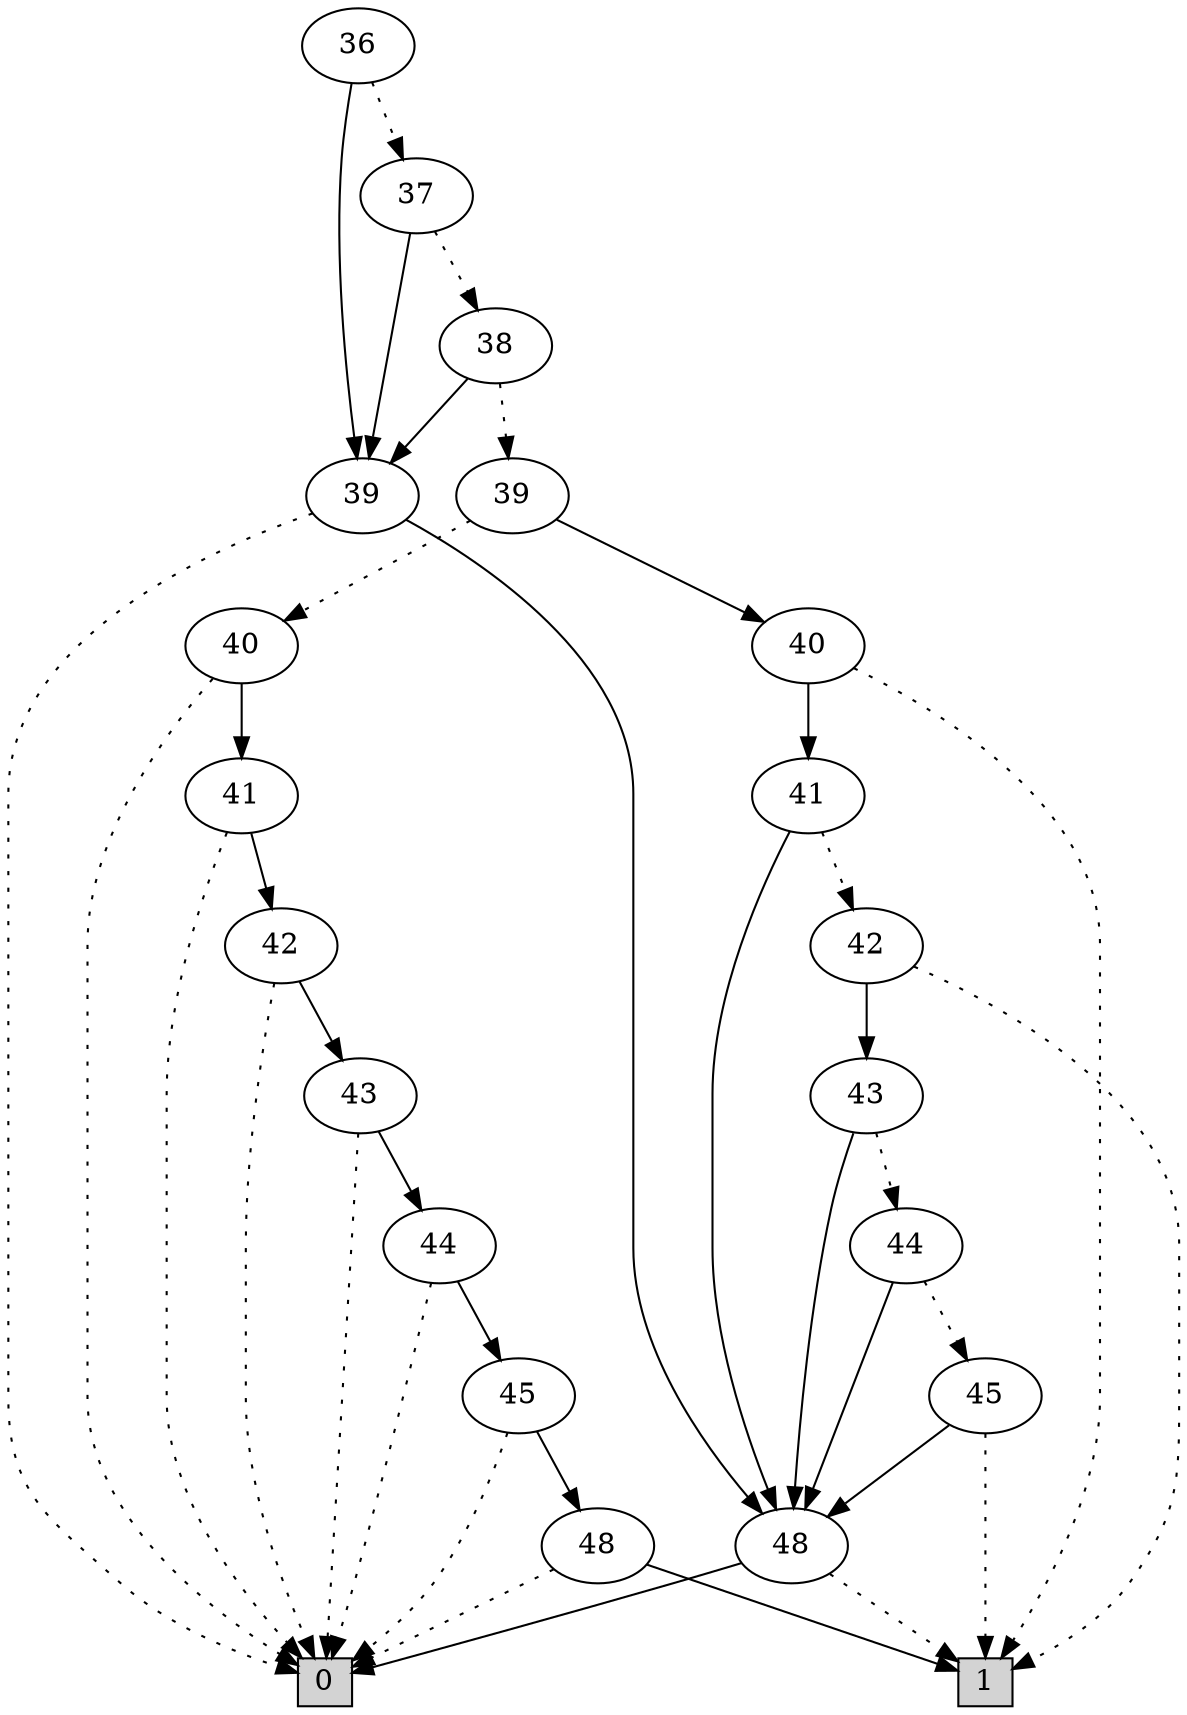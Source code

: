 digraph G {
0 [shape=box, label="0", style=filled, shape=box, height=0.3, width=0.3];
1 [shape=box, label="1", style=filled, shape=box, height=0.3, width=0.3];
581 [label="36"];
581 -> 580 [style=dotted];
581 -> 542 [style=filled];
580 [label="37"];
580 -> 579 [style=dotted];
580 -> 542 [style=filled];
579 [label="38"];
579 -> 578 [style=dotted];
579 -> 542 [style=filled];
578 [label="39"];
578 -> 554 [style=dotted];
578 -> 396 [style=filled];
554 [label="40"];
554 -> 0 [style=dotted];
554 -> 553 [style=filled];
553 [label="41"];
553 -> 0 [style=dotted];
553 -> 552 [style=filled];
552 [label="42"];
552 -> 0 [style=dotted];
552 -> 551 [style=filled];
551 [label="43"];
551 -> 0 [style=dotted];
551 -> 550 [style=filled];
550 [label="44"];
550 -> 0 [style=dotted];
550 -> 381 [style=filled];
381 [label="45"];
381 -> 0 [style=dotted];
381 -> 98 [style=filled];
98 [label="48"];
98 -> 0 [style=dotted];
98 -> 1 [style=filled];
396 [label="40"];
396 -> 1 [style=dotted];
396 -> 395 [style=filled];
395 [label="41"];
395 -> 394 [style=dotted];
395 -> 99 [style=filled];
394 [label="42"];
394 -> 1 [style=dotted];
394 -> 393 [style=filled];
393 [label="43"];
393 -> 392 [style=dotted];
393 -> 99 [style=filled];
392 [label="44"];
392 -> 391 [style=dotted];
392 -> 99 [style=filled];
391 [label="45"];
391 -> 1 [style=dotted];
391 -> 99 [style=filled];
99 [label="48"];
99 -> 1 [style=dotted];
99 -> 0 [style=filled];
542 [label="39"];
542 -> 0 [style=dotted];
542 -> 99 [style=filled];
}
